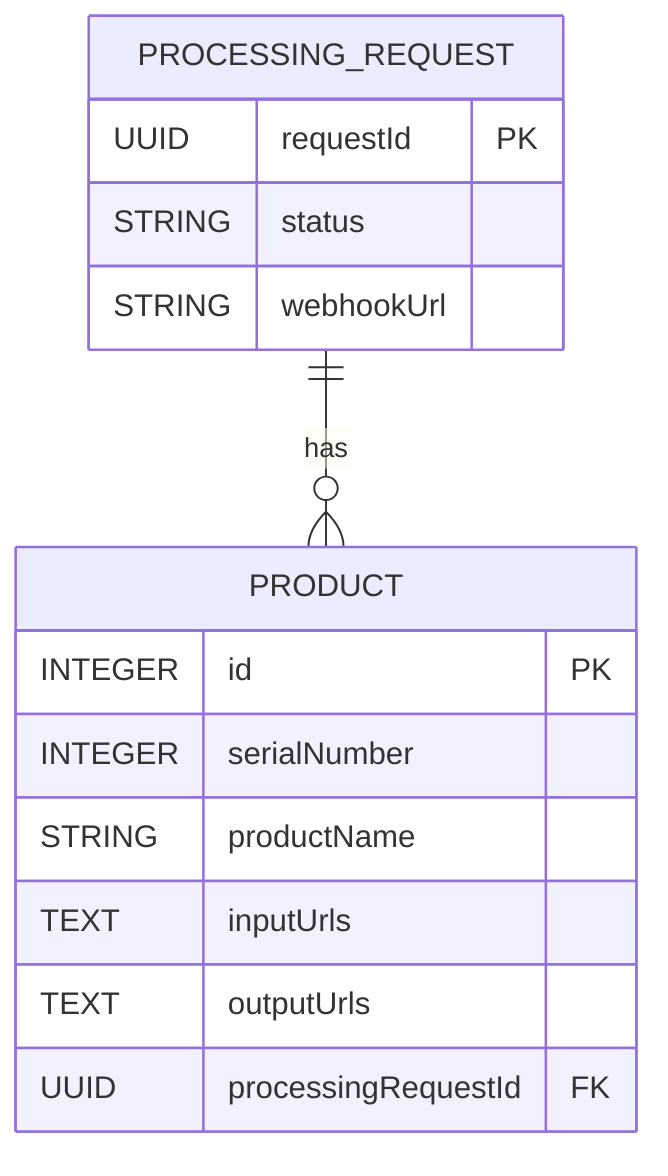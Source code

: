 erDiagram
    PROCESSING_REQUEST ||--o{ PRODUCT : has
    PROCESSING_REQUEST {
        UUID requestId PK
        STRING status
        STRING webhookUrl
    }
    PRODUCT {
        INTEGER id PK
        INTEGER serialNumber
        STRING productName
        TEXT inputUrls
        TEXT outputUrls
        UUID processingRequestId FK
    }